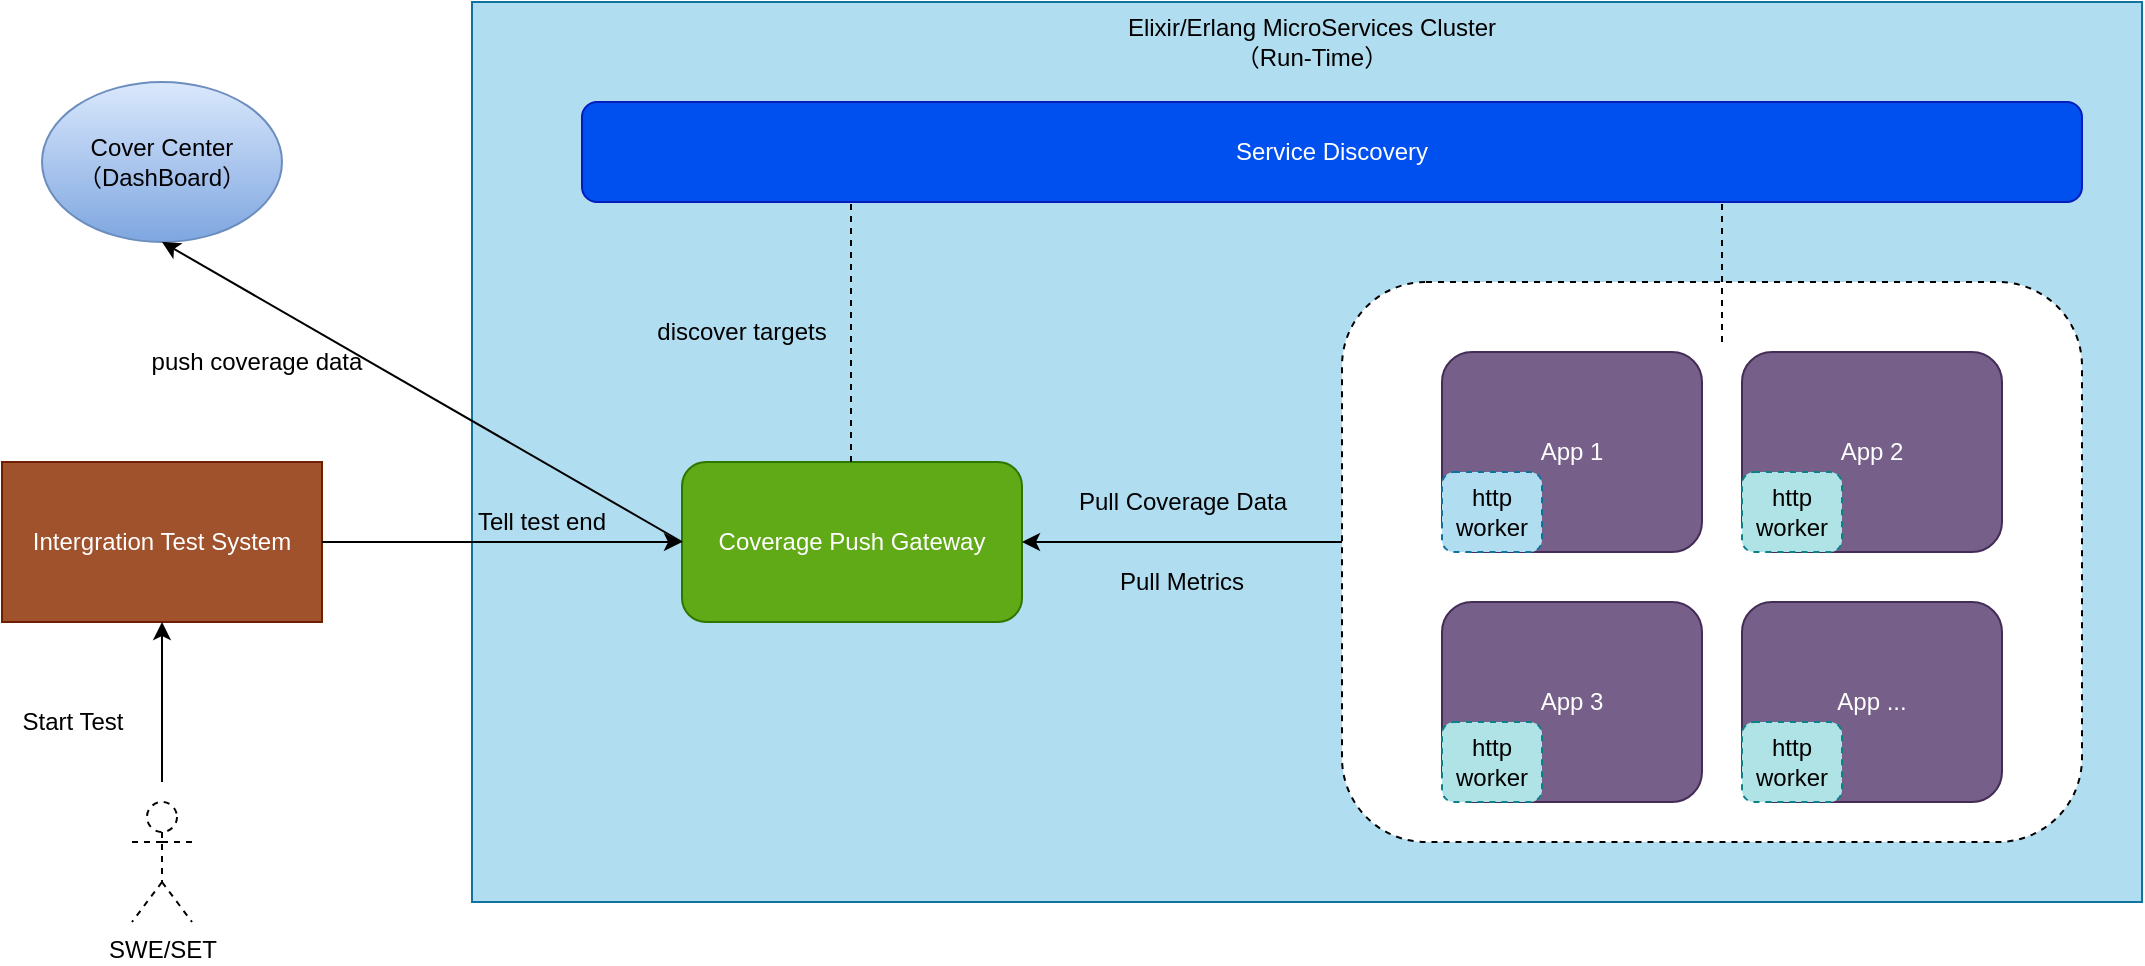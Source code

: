 <mxfile version="14.9.6" type="device"><diagram id="Ga9N0MPZtmgvE0eIiubf" name="第 1 页"><mxGraphModel dx="1298" dy="821" grid="0" gridSize="10" guides="1" tooltips="1" connect="1" arrows="1" fold="1" page="1" pageScale="1" pageWidth="1654" pageHeight="2336" math="0" shadow="0"><root><mxCell id="0"/><mxCell id="1" parent="0"/><mxCell id="AGCO3xx_EWVHH7tSjyHP-8" value="Intergration Test System" style="rounded=0;whiteSpace=wrap;html=1;fillColor=#a0522d;strokeColor=#6D1F00;fontColor=#ffffff;" vertex="1" parent="1"><mxGeometry x="150" y="420" width="160" height="80" as="geometry"/></mxCell><mxCell id="AGCO3xx_EWVHH7tSjyHP-32" value="" style="group;fillColor=#b1ddf0;strokeColor=#10739e;" vertex="1" connectable="0" parent="1"><mxGeometry x="385" y="190" width="835" height="450" as="geometry"/></mxCell><mxCell id="AGCO3xx_EWVHH7tSjyHP-1" value="" style="rounded=0;whiteSpace=wrap;html=1;fillColor=#b1ddf0;strokeColor=#10739e;" vertex="1" parent="AGCO3xx_EWVHH7tSjyHP-32"><mxGeometry width="835" height="450" as="geometry"/></mxCell><mxCell id="AGCO3xx_EWVHH7tSjyHP-3" value="Service Discovery" style="rounded=1;whiteSpace=wrap;html=1;fillColor=#0050ef;strokeColor=#001DBC;fontColor=#ffffff;" vertex="1" parent="AGCO3xx_EWVHH7tSjyHP-32"><mxGeometry x="55" y="50" width="750" height="50" as="geometry"/></mxCell><mxCell id="AGCO3xx_EWVHH7tSjyHP-7" value="Elixir/Erlang MicroServices Cluster（Run-Time）" style="text;html=1;strokeColor=none;fillColor=none;align=center;verticalAlign=middle;whiteSpace=wrap;rounded=0;" vertex="1" parent="AGCO3xx_EWVHH7tSjyHP-32"><mxGeometry x="325" y="20" width="190" as="geometry"/></mxCell><mxCell id="AGCO3xx_EWVHH7tSjyHP-10" value="Coverage Push Gateway" style="rounded=1;whiteSpace=wrap;html=1;fillColor=#60a917;strokeColor=#2D7600;fontColor=#ffffff;" vertex="1" parent="AGCO3xx_EWVHH7tSjyHP-32"><mxGeometry x="105" y="230" width="170" height="80" as="geometry"/></mxCell><mxCell id="AGCO3xx_EWVHH7tSjyHP-18" value="" style="group" vertex="1" connectable="0" parent="AGCO3xx_EWVHH7tSjyHP-32"><mxGeometry x="635" y="175" width="170" height="245" as="geometry"/></mxCell><mxCell id="AGCO3xx_EWVHH7tSjyHP-11" value="" style="rounded=1;whiteSpace=wrap;html=1;dashed=1;" vertex="1" parent="AGCO3xx_EWVHH7tSjyHP-18"><mxGeometry x="-200" y="-35" width="370" height="280" as="geometry"/></mxCell><mxCell id="AGCO3xx_EWVHH7tSjyHP-6" value="App 2" style="rounded=1;whiteSpace=wrap;html=1;fillColor=#76608a;strokeColor=#432D57;fontColor=#ffffff;" vertex="1" parent="AGCO3xx_EWVHH7tSjyHP-18"><mxGeometry width="130" height="100" as="geometry"/></mxCell><mxCell id="AGCO3xx_EWVHH7tSjyHP-14" value="http worker" style="rounded=1;whiteSpace=wrap;html=1;dashed=1;fillColor=#b0e3e6;strokeColor=#0e8088;" vertex="1" parent="AGCO3xx_EWVHH7tSjyHP-18"><mxGeometry y="60" width="50" height="40" as="geometry"/></mxCell><mxCell id="AGCO3xx_EWVHH7tSjyHP-19" value="" style="group" vertex="1" connectable="0" parent="AGCO3xx_EWVHH7tSjyHP-32"><mxGeometry x="635" y="300" width="130" height="100" as="geometry"/></mxCell><mxCell id="AGCO3xx_EWVHH7tSjyHP-5" value="App ..." style="rounded=1;whiteSpace=wrap;html=1;fillColor=#76608a;strokeColor=#432D57;fontColor=#ffffff;" vertex="1" parent="AGCO3xx_EWVHH7tSjyHP-19"><mxGeometry width="130" height="100" as="geometry"/></mxCell><mxCell id="AGCO3xx_EWVHH7tSjyHP-15" value="http worker" style="rounded=1;whiteSpace=wrap;html=1;dashed=1;fillColor=#b0e3e6;strokeColor=#0e8088;" vertex="1" parent="AGCO3xx_EWVHH7tSjyHP-19"><mxGeometry y="60" width="50" height="40" as="geometry"/></mxCell><mxCell id="AGCO3xx_EWVHH7tSjyHP-20" value="" style="group" vertex="1" connectable="0" parent="AGCO3xx_EWVHH7tSjyHP-32"><mxGeometry x="485" y="300" width="130" height="100" as="geometry"/></mxCell><mxCell id="AGCO3xx_EWVHH7tSjyHP-4" value="App 3" style="rounded=1;whiteSpace=wrap;html=1;fillColor=#76608a;strokeColor=#432D57;fontColor=#ffffff;" vertex="1" parent="AGCO3xx_EWVHH7tSjyHP-20"><mxGeometry width="130" height="100" as="geometry"/></mxCell><mxCell id="AGCO3xx_EWVHH7tSjyHP-16" value="http worker" style="rounded=1;whiteSpace=wrap;html=1;dashed=1;fillColor=#b0e3e6;strokeColor=#0e8088;" vertex="1" parent="AGCO3xx_EWVHH7tSjyHP-20"><mxGeometry y="60" width="50" height="40" as="geometry"/></mxCell><mxCell id="AGCO3xx_EWVHH7tSjyHP-21" value="" style="group" vertex="1" connectable="0" parent="AGCO3xx_EWVHH7tSjyHP-32"><mxGeometry x="485" y="175" width="130" height="100" as="geometry"/></mxCell><mxCell id="AGCO3xx_EWVHH7tSjyHP-22" value="App 1" style="rounded=1;whiteSpace=wrap;html=1;fillColor=#76608a;strokeColor=#432D57;fontColor=#ffffff;" vertex="1" parent="AGCO3xx_EWVHH7tSjyHP-21"><mxGeometry width="130" height="100" as="geometry"/></mxCell><mxCell id="AGCO3xx_EWVHH7tSjyHP-23" value="http worker" style="rounded=1;whiteSpace=wrap;html=1;dashed=1;fillColor=#b1ddf0;strokeColor=#10739e;" vertex="1" parent="AGCO3xx_EWVHH7tSjyHP-21"><mxGeometry y="60" width="50" height="40" as="geometry"/></mxCell><mxCell id="AGCO3xx_EWVHH7tSjyHP-25" value="" style="endArrow=none;dashed=1;html=1;" edge="1" parent="AGCO3xx_EWVHH7tSjyHP-32"><mxGeometry width="50" height="50" relative="1" as="geometry"><mxPoint x="625" y="170" as="sourcePoint"/><mxPoint x="625" y="100" as="targetPoint"/></mxGeometry></mxCell><mxCell id="AGCO3xx_EWVHH7tSjyHP-27" value="" style="endArrow=none;dashed=1;html=1;" edge="1" parent="AGCO3xx_EWVHH7tSjyHP-32"><mxGeometry width="50" height="50" relative="1" as="geometry"><mxPoint x="189.5" y="230" as="sourcePoint"/><mxPoint x="189.5" y="100" as="targetPoint"/></mxGeometry></mxCell><mxCell id="AGCO3xx_EWVHH7tSjyHP-28" value="discover targets" style="text;html=1;strokeColor=none;fillColor=none;align=center;verticalAlign=middle;whiteSpace=wrap;rounded=0;dashed=1;" vertex="1" parent="AGCO3xx_EWVHH7tSjyHP-32"><mxGeometry x="75" y="155" width="120" height="20" as="geometry"/></mxCell><mxCell id="AGCO3xx_EWVHH7tSjyHP-29" value="" style="endArrow=classic;html=1;" edge="1" parent="AGCO3xx_EWVHH7tSjyHP-32"><mxGeometry width="50" height="50" relative="1" as="geometry"><mxPoint x="435" y="270" as="sourcePoint"/><mxPoint x="275" y="270" as="targetPoint"/></mxGeometry></mxCell><mxCell id="AGCO3xx_EWVHH7tSjyHP-30" value="Pull Coverage Data" style="text;html=1;align=center;verticalAlign=middle;resizable=0;points=[];autosize=1;strokeColor=none;" vertex="1" parent="AGCO3xx_EWVHH7tSjyHP-32"><mxGeometry x="295" y="240" width="120" height="20" as="geometry"/></mxCell><mxCell id="AGCO3xx_EWVHH7tSjyHP-31" value="Pull Metrics" style="text;html=1;strokeColor=none;fillColor=none;align=center;verticalAlign=middle;whiteSpace=wrap;rounded=0;dashed=1;" vertex="1" parent="AGCO3xx_EWVHH7tSjyHP-32"><mxGeometry x="315" y="290" width="80" as="geometry"/></mxCell><mxCell id="AGCO3xx_EWVHH7tSjyHP-42" value="Tell test end" style="text;html=1;strokeColor=none;fillColor=none;align=center;verticalAlign=middle;whiteSpace=wrap;rounded=0;dashed=1;" vertex="1" parent="AGCO3xx_EWVHH7tSjyHP-32"><mxGeometry x="-15" y="250" width="100" height="20" as="geometry"/></mxCell><mxCell id="AGCO3xx_EWVHH7tSjyHP-34" style="edgeStyle=orthogonalEdgeStyle;rounded=0;orthogonalLoop=1;jettySize=auto;html=1;entryX=0;entryY=0.5;entryDx=0;entryDy=0;" edge="1" parent="1" source="AGCO3xx_EWVHH7tSjyHP-8" target="AGCO3xx_EWVHH7tSjyHP-10"><mxGeometry relative="1" as="geometry"/></mxCell><mxCell id="AGCO3xx_EWVHH7tSjyHP-35" value="SWE/SET" style="shape=umlActor;verticalLabelPosition=bottom;verticalAlign=top;html=1;outlineConnect=0;dashed=1;" vertex="1" parent="1"><mxGeometry x="215" y="590" width="30" height="60" as="geometry"/></mxCell><mxCell id="AGCO3xx_EWVHH7tSjyHP-36" value="" style="endArrow=classic;html=1;entryX=0.5;entryY=1;entryDx=0;entryDy=0;" edge="1" parent="1" target="AGCO3xx_EWVHH7tSjyHP-8"><mxGeometry width="50" height="50" relative="1" as="geometry"><mxPoint x="230" y="580" as="sourcePoint"/><mxPoint x="240" y="510" as="targetPoint"/></mxGeometry></mxCell><mxCell id="AGCO3xx_EWVHH7tSjyHP-40" value="Start Test" style="text;html=1;align=center;verticalAlign=middle;resizable=0;points=[];autosize=1;strokeColor=none;" vertex="1" parent="1"><mxGeometry x="150" y="540" width="70" height="20" as="geometry"/></mxCell><mxCell id="AGCO3xx_EWVHH7tSjyHP-43" value="Cover Center&lt;br&gt;（DashBoard）" style="ellipse;whiteSpace=wrap;html=1;gradientColor=#7ea6e0;fillColor=#dae8fc;strokeColor=#6c8ebf;" vertex="1" parent="1"><mxGeometry x="170" y="230" width="120" height="80" as="geometry"/></mxCell><mxCell id="AGCO3xx_EWVHH7tSjyHP-44" value="" style="endArrow=classic;html=1;" edge="1" parent="1"><mxGeometry width="50" height="50" relative="1" as="geometry"><mxPoint x="490" y="460" as="sourcePoint"/><mxPoint x="230" y="310" as="targetPoint"/></mxGeometry></mxCell><mxCell id="AGCO3xx_EWVHH7tSjyHP-45" value="push coverage data" style="text;html=1;strokeColor=none;fillColor=none;align=center;verticalAlign=middle;whiteSpace=wrap;rounded=0;" vertex="1" parent="1"><mxGeometry x="210" y="360" width="135" height="20" as="geometry"/></mxCell></root></mxGraphModel></diagram></mxfile>